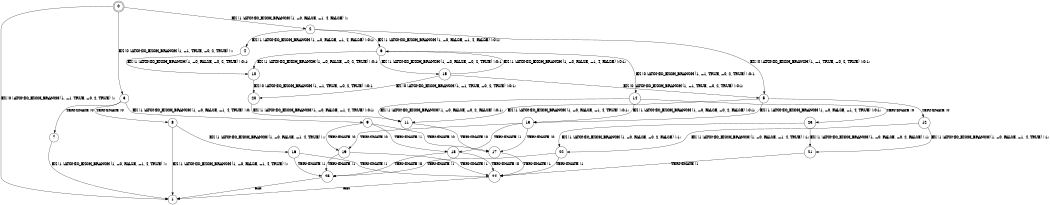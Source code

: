 digraph BCG {
size = "7, 10.5";
center = TRUE;
node [shape = circle];
0 [peripheries = 2];
0 -> 1 [label = "EX !0 !ATOMIC_EXCH_BRANCH (1, +1, TRUE, +0, 2, TRUE) !::"];
0 -> 2 [label = "EX !1 !ATOMIC_EXCH_BRANCH (1, +0, FALSE, +1, 4, FALSE) !::"];
0 -> 3 [label = "EX !0 !ATOMIC_EXCH_BRANCH (1, +1, TRUE, +0, 2, TRUE) !::"];
2 -> 4 [label = "EX !1 !ATOMIC_EXCH_BRANCH (1, +0, FALSE, +1, 4, FALSE) !:0:1:"];
2 -> 5 [label = "EX !0 !ATOMIC_EXCH_BRANCH (1, +1, TRUE, +0, 2, TRUE) !:0:1:"];
2 -> 6 [label = "EX !1 !ATOMIC_EXCH_BRANCH (1, +0, FALSE, +1, 4, FALSE) !:0:1:"];
3 -> 7 [label = "TERMINATE !0"];
3 -> 8 [label = "TERMINATE !0"];
3 -> 9 [label = "EX !1 !ATOMIC_EXCH_BRANCH (1, +0, FALSE, +1, 4, TRUE) !:0:"];
4 -> 10 [label = "EX !1 !ATOMIC_EXCH_BRANCH (1, +0, FALSE, +0, 2, TRUE) !:0:1:"];
5 -> 11 [label = "EX !1 !ATOMIC_EXCH_BRANCH (1, +0, FALSE, +1, 4, TRUE) !:0:1:"];
5 -> 12 [label = "TERMINATE !0"];
5 -> 13 [label = "EX !1 !ATOMIC_EXCH_BRANCH (1, +0, FALSE, +1, 4, TRUE) !:0:1:"];
6 -> 10 [label = "EX !1 !ATOMIC_EXCH_BRANCH (1, +0, FALSE, +0, 2, TRUE) !:0:1:"];
6 -> 14 [label = "EX !0 !ATOMIC_EXCH_BRANCH (1, +1, TRUE, +0, 2, TRUE) !:0:1:"];
6 -> 15 [label = "EX !1 !ATOMIC_EXCH_BRANCH (1, +0, FALSE, +0, 2, TRUE) !:0:1:"];
7 -> 1 [label = "EX !1 !ATOMIC_EXCH_BRANCH (1, +0, FALSE, +1, 4, TRUE) !::"];
8 -> 1 [label = "EX !1 !ATOMIC_EXCH_BRANCH (1, +0, FALSE, +1, 4, TRUE) !::"];
8 -> 16 [label = "EX !1 !ATOMIC_EXCH_BRANCH (1, +0, FALSE, +1, 4, TRUE) !::"];
9 -> 17 [label = "TERMINATE !0"];
9 -> 18 [label = "TERMINATE !1"];
9 -> 19 [label = "TERMINATE !0"];
10 -> 20 [label = "EX !0 !ATOMIC_EXCH_BRANCH (1, +1, TRUE, +0, 2, TRUE) !:0:1:"];
11 -> 17 [label = "TERMINATE !0"];
12 -> 21 [label = "EX !1 !ATOMIC_EXCH_BRANCH (1, +0, FALSE, +1, 4, TRUE) !:1:"];
12 -> 22 [label = "EX !1 !ATOMIC_EXCH_BRANCH (1, +0, FALSE, +1, 4, TRUE) !:1:"];
13 -> 17 [label = "TERMINATE !0"];
13 -> 18 [label = "TERMINATE !1"];
13 -> 19 [label = "TERMINATE !0"];
14 -> 11 [label = "EX !1 !ATOMIC_EXCH_BRANCH (1, +0, FALSE, +0, 2, FALSE) !:0:1:"];
14 -> 23 [label = "TERMINATE !0"];
14 -> 13 [label = "EX !1 !ATOMIC_EXCH_BRANCH (1, +0, FALSE, +0, 2, FALSE) !:0:1:"];
15 -> 20 [label = "EX !0 !ATOMIC_EXCH_BRANCH (1, +1, TRUE, +0, 2, TRUE) !:0:1:"];
15 -> 5 [label = "EX !0 !ATOMIC_EXCH_BRANCH (1, +1, TRUE, +0, 2, TRUE) !:0:1:"];
15 -> 6 [label = "EX !1 !ATOMIC_EXCH_BRANCH (1, +0, FALSE, +1, 4, FALSE) !:0:1:"];
16 -> 24 [label = "TERMINATE !1"];
16 -> 25 [label = "TERMINATE !1"];
17 -> 24 [label = "TERMINATE !1"];
18 -> 24 [label = "TERMINATE !0"];
18 -> 25 [label = "TERMINATE !0"];
19 -> 24 [label = "TERMINATE !1"];
19 -> 25 [label = "TERMINATE !1"];
20 -> 11 [label = "EX !1 !ATOMIC_EXCH_BRANCH (1, +0, FALSE, +1, 4, TRUE) !:0:1:"];
21 -> 24 [label = "TERMINATE !1"];
22 -> 24 [label = "TERMINATE !1"];
22 -> 25 [label = "TERMINATE !1"];
23 -> 21 [label = "EX !1 !ATOMIC_EXCH_BRANCH (1, +0, FALSE, +0, 2, FALSE) !:1:"];
23 -> 22 [label = "EX !1 !ATOMIC_EXCH_BRANCH (1, +0, FALSE, +0, 2, FALSE) !:1:"];
24 -> 1 [label = "exit"];
25 -> 1 [label = "exit"];
}
